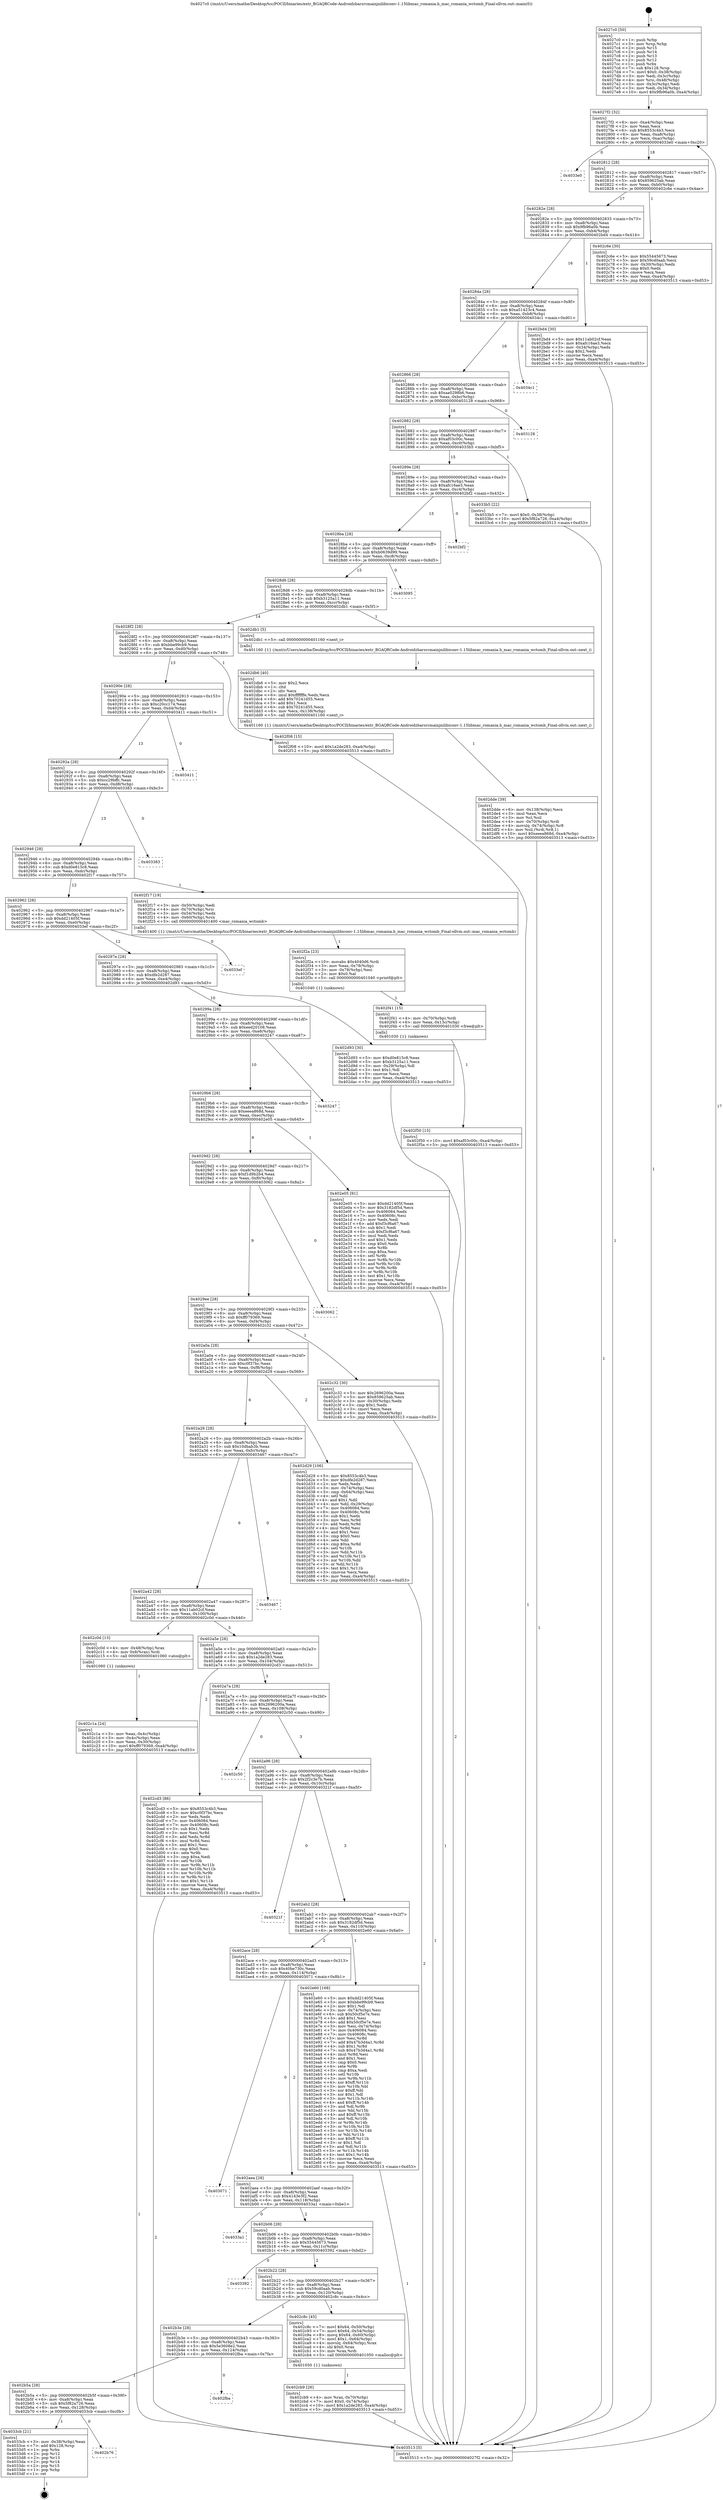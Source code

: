 digraph "0x4027c0" {
  label = "0x4027c0 (/mnt/c/Users/mathe/Desktop/tcc/POCII/binaries/extr_BGAQRCode-Androidzbarsrcmainjnilibiconv-1.15libmac_romania.h_mac_romania_wctomb_Final-ollvm.out::main(0))"
  labelloc = "t"
  node[shape=record]

  Entry [label="",width=0.3,height=0.3,shape=circle,fillcolor=black,style=filled]
  "0x4027f2" [label="{
     0x4027f2 [32]\l
     | [instrs]\l
     &nbsp;&nbsp;0x4027f2 \<+6\>: mov -0xa4(%rbp),%eax\l
     &nbsp;&nbsp;0x4027f8 \<+2\>: mov %eax,%ecx\l
     &nbsp;&nbsp;0x4027fa \<+6\>: sub $0x8553c4b3,%ecx\l
     &nbsp;&nbsp;0x402800 \<+6\>: mov %eax,-0xa8(%rbp)\l
     &nbsp;&nbsp;0x402806 \<+6\>: mov %ecx,-0xac(%rbp)\l
     &nbsp;&nbsp;0x40280c \<+6\>: je 00000000004033e0 \<main+0xc20\>\l
  }"]
  "0x4033e0" [label="{
     0x4033e0\l
  }", style=dashed]
  "0x402812" [label="{
     0x402812 [28]\l
     | [instrs]\l
     &nbsp;&nbsp;0x402812 \<+5\>: jmp 0000000000402817 \<main+0x57\>\l
     &nbsp;&nbsp;0x402817 \<+6\>: mov -0xa8(%rbp),%eax\l
     &nbsp;&nbsp;0x40281d \<+5\>: sub $0x859625ab,%eax\l
     &nbsp;&nbsp;0x402822 \<+6\>: mov %eax,-0xb0(%rbp)\l
     &nbsp;&nbsp;0x402828 \<+6\>: je 0000000000402c6e \<main+0x4ae\>\l
  }"]
  Exit [label="",width=0.3,height=0.3,shape=circle,fillcolor=black,style=filled,peripheries=2]
  "0x402c6e" [label="{
     0x402c6e [30]\l
     | [instrs]\l
     &nbsp;&nbsp;0x402c6e \<+5\>: mov $0x55445673,%eax\l
     &nbsp;&nbsp;0x402c73 \<+5\>: mov $0x59cd0aab,%ecx\l
     &nbsp;&nbsp;0x402c78 \<+3\>: mov -0x30(%rbp),%edx\l
     &nbsp;&nbsp;0x402c7b \<+3\>: cmp $0x0,%edx\l
     &nbsp;&nbsp;0x402c7e \<+3\>: cmove %ecx,%eax\l
     &nbsp;&nbsp;0x402c81 \<+6\>: mov %eax,-0xa4(%rbp)\l
     &nbsp;&nbsp;0x402c87 \<+5\>: jmp 0000000000403513 \<main+0xd53\>\l
  }"]
  "0x40282e" [label="{
     0x40282e [28]\l
     | [instrs]\l
     &nbsp;&nbsp;0x40282e \<+5\>: jmp 0000000000402833 \<main+0x73\>\l
     &nbsp;&nbsp;0x402833 \<+6\>: mov -0xa8(%rbp),%eax\l
     &nbsp;&nbsp;0x402839 \<+5\>: sub $0x9fb96a0b,%eax\l
     &nbsp;&nbsp;0x40283e \<+6\>: mov %eax,-0xb4(%rbp)\l
     &nbsp;&nbsp;0x402844 \<+6\>: je 0000000000402bd4 \<main+0x414\>\l
  }"]
  "0x402b76" [label="{
     0x402b76\l
  }", style=dashed]
  "0x402bd4" [label="{
     0x402bd4 [30]\l
     | [instrs]\l
     &nbsp;&nbsp;0x402bd4 \<+5\>: mov $0x11ab02cf,%eax\l
     &nbsp;&nbsp;0x402bd9 \<+5\>: mov $0xafc16ae3,%ecx\l
     &nbsp;&nbsp;0x402bde \<+3\>: mov -0x34(%rbp),%edx\l
     &nbsp;&nbsp;0x402be1 \<+3\>: cmp $0x2,%edx\l
     &nbsp;&nbsp;0x402be4 \<+3\>: cmovne %ecx,%eax\l
     &nbsp;&nbsp;0x402be7 \<+6\>: mov %eax,-0xa4(%rbp)\l
     &nbsp;&nbsp;0x402bed \<+5\>: jmp 0000000000403513 \<main+0xd53\>\l
  }"]
  "0x40284a" [label="{
     0x40284a [28]\l
     | [instrs]\l
     &nbsp;&nbsp;0x40284a \<+5\>: jmp 000000000040284f \<main+0x8f\>\l
     &nbsp;&nbsp;0x40284f \<+6\>: mov -0xa8(%rbp),%eax\l
     &nbsp;&nbsp;0x402855 \<+5\>: sub $0xa51423c4,%eax\l
     &nbsp;&nbsp;0x40285a \<+6\>: mov %eax,-0xb8(%rbp)\l
     &nbsp;&nbsp;0x402860 \<+6\>: je 00000000004034c1 \<main+0xd01\>\l
  }"]
  "0x403513" [label="{
     0x403513 [5]\l
     | [instrs]\l
     &nbsp;&nbsp;0x403513 \<+5\>: jmp 00000000004027f2 \<main+0x32\>\l
  }"]
  "0x4027c0" [label="{
     0x4027c0 [50]\l
     | [instrs]\l
     &nbsp;&nbsp;0x4027c0 \<+1\>: push %rbp\l
     &nbsp;&nbsp;0x4027c1 \<+3\>: mov %rsp,%rbp\l
     &nbsp;&nbsp;0x4027c4 \<+2\>: push %r15\l
     &nbsp;&nbsp;0x4027c6 \<+2\>: push %r14\l
     &nbsp;&nbsp;0x4027c8 \<+2\>: push %r13\l
     &nbsp;&nbsp;0x4027ca \<+2\>: push %r12\l
     &nbsp;&nbsp;0x4027cc \<+1\>: push %rbx\l
     &nbsp;&nbsp;0x4027cd \<+7\>: sub $0x128,%rsp\l
     &nbsp;&nbsp;0x4027d4 \<+7\>: movl $0x0,-0x38(%rbp)\l
     &nbsp;&nbsp;0x4027db \<+3\>: mov %edi,-0x3c(%rbp)\l
     &nbsp;&nbsp;0x4027de \<+4\>: mov %rsi,-0x48(%rbp)\l
     &nbsp;&nbsp;0x4027e2 \<+3\>: mov -0x3c(%rbp),%edi\l
     &nbsp;&nbsp;0x4027e5 \<+3\>: mov %edi,-0x34(%rbp)\l
     &nbsp;&nbsp;0x4027e8 \<+10\>: movl $0x9fb96a0b,-0xa4(%rbp)\l
  }"]
  "0x4033cb" [label="{
     0x4033cb [21]\l
     | [instrs]\l
     &nbsp;&nbsp;0x4033cb \<+3\>: mov -0x38(%rbp),%eax\l
     &nbsp;&nbsp;0x4033ce \<+7\>: add $0x128,%rsp\l
     &nbsp;&nbsp;0x4033d5 \<+1\>: pop %rbx\l
     &nbsp;&nbsp;0x4033d6 \<+2\>: pop %r12\l
     &nbsp;&nbsp;0x4033d8 \<+2\>: pop %r13\l
     &nbsp;&nbsp;0x4033da \<+2\>: pop %r14\l
     &nbsp;&nbsp;0x4033dc \<+2\>: pop %r15\l
     &nbsp;&nbsp;0x4033de \<+1\>: pop %rbp\l
     &nbsp;&nbsp;0x4033df \<+1\>: ret\l
  }"]
  "0x4034c1" [label="{
     0x4034c1\l
  }", style=dashed]
  "0x402866" [label="{
     0x402866 [28]\l
     | [instrs]\l
     &nbsp;&nbsp;0x402866 \<+5\>: jmp 000000000040286b \<main+0xab\>\l
     &nbsp;&nbsp;0x40286b \<+6\>: mov -0xa8(%rbp),%eax\l
     &nbsp;&nbsp;0x402871 \<+5\>: sub $0xaa0298b6,%eax\l
     &nbsp;&nbsp;0x402876 \<+6\>: mov %eax,-0xbc(%rbp)\l
     &nbsp;&nbsp;0x40287c \<+6\>: je 0000000000403128 \<main+0x968\>\l
  }"]
  "0x402b5a" [label="{
     0x402b5a [28]\l
     | [instrs]\l
     &nbsp;&nbsp;0x402b5a \<+5\>: jmp 0000000000402b5f \<main+0x39f\>\l
     &nbsp;&nbsp;0x402b5f \<+6\>: mov -0xa8(%rbp),%eax\l
     &nbsp;&nbsp;0x402b65 \<+5\>: sub $0x5f82a726,%eax\l
     &nbsp;&nbsp;0x402b6a \<+6\>: mov %eax,-0x128(%rbp)\l
     &nbsp;&nbsp;0x402b70 \<+6\>: je 00000000004033cb \<main+0xc0b\>\l
  }"]
  "0x403128" [label="{
     0x403128\l
  }", style=dashed]
  "0x402882" [label="{
     0x402882 [28]\l
     | [instrs]\l
     &nbsp;&nbsp;0x402882 \<+5\>: jmp 0000000000402887 \<main+0xc7\>\l
     &nbsp;&nbsp;0x402887 \<+6\>: mov -0xa8(%rbp),%eax\l
     &nbsp;&nbsp;0x40288d \<+5\>: sub $0xaf03c00c,%eax\l
     &nbsp;&nbsp;0x402892 \<+6\>: mov %eax,-0xc0(%rbp)\l
     &nbsp;&nbsp;0x402898 \<+6\>: je 00000000004033b5 \<main+0xbf5\>\l
  }"]
  "0x402fba" [label="{
     0x402fba\l
  }", style=dashed]
  "0x4033b5" [label="{
     0x4033b5 [22]\l
     | [instrs]\l
     &nbsp;&nbsp;0x4033b5 \<+7\>: movl $0x0,-0x38(%rbp)\l
     &nbsp;&nbsp;0x4033bc \<+10\>: movl $0x5f82a726,-0xa4(%rbp)\l
     &nbsp;&nbsp;0x4033c6 \<+5\>: jmp 0000000000403513 \<main+0xd53\>\l
  }"]
  "0x40289e" [label="{
     0x40289e [28]\l
     | [instrs]\l
     &nbsp;&nbsp;0x40289e \<+5\>: jmp 00000000004028a3 \<main+0xe3\>\l
     &nbsp;&nbsp;0x4028a3 \<+6\>: mov -0xa8(%rbp),%eax\l
     &nbsp;&nbsp;0x4028a9 \<+5\>: sub $0xafc16ae3,%eax\l
     &nbsp;&nbsp;0x4028ae \<+6\>: mov %eax,-0xc4(%rbp)\l
     &nbsp;&nbsp;0x4028b4 \<+6\>: je 0000000000402bf2 \<main+0x432\>\l
  }"]
  "0x402f50" [label="{
     0x402f50 [15]\l
     | [instrs]\l
     &nbsp;&nbsp;0x402f50 \<+10\>: movl $0xaf03c00c,-0xa4(%rbp)\l
     &nbsp;&nbsp;0x402f5a \<+5\>: jmp 0000000000403513 \<main+0xd53\>\l
  }"]
  "0x402bf2" [label="{
     0x402bf2\l
  }", style=dashed]
  "0x4028ba" [label="{
     0x4028ba [28]\l
     | [instrs]\l
     &nbsp;&nbsp;0x4028ba \<+5\>: jmp 00000000004028bf \<main+0xff\>\l
     &nbsp;&nbsp;0x4028bf \<+6\>: mov -0xa8(%rbp),%eax\l
     &nbsp;&nbsp;0x4028c5 \<+5\>: sub $0xb0639d99,%eax\l
     &nbsp;&nbsp;0x4028ca \<+6\>: mov %eax,-0xc8(%rbp)\l
     &nbsp;&nbsp;0x4028d0 \<+6\>: je 0000000000403095 \<main+0x8d5\>\l
  }"]
  "0x402f41" [label="{
     0x402f41 [15]\l
     | [instrs]\l
     &nbsp;&nbsp;0x402f41 \<+4\>: mov -0x70(%rbp),%rdi\l
     &nbsp;&nbsp;0x402f45 \<+6\>: mov %eax,-0x13c(%rbp)\l
     &nbsp;&nbsp;0x402f4b \<+5\>: call 0000000000401030 \<free@plt\>\l
     | [calls]\l
     &nbsp;&nbsp;0x401030 \{1\} (unknown)\l
  }"]
  "0x403095" [label="{
     0x403095\l
  }", style=dashed]
  "0x4028d6" [label="{
     0x4028d6 [28]\l
     | [instrs]\l
     &nbsp;&nbsp;0x4028d6 \<+5\>: jmp 00000000004028db \<main+0x11b\>\l
     &nbsp;&nbsp;0x4028db \<+6\>: mov -0xa8(%rbp),%eax\l
     &nbsp;&nbsp;0x4028e1 \<+5\>: sub $0xb3125a11,%eax\l
     &nbsp;&nbsp;0x4028e6 \<+6\>: mov %eax,-0xcc(%rbp)\l
     &nbsp;&nbsp;0x4028ec \<+6\>: je 0000000000402db1 \<main+0x5f1\>\l
  }"]
  "0x402f2a" [label="{
     0x402f2a [23]\l
     | [instrs]\l
     &nbsp;&nbsp;0x402f2a \<+10\>: movabs $0x4040d6,%rdi\l
     &nbsp;&nbsp;0x402f34 \<+3\>: mov %eax,-0x78(%rbp)\l
     &nbsp;&nbsp;0x402f37 \<+3\>: mov -0x78(%rbp),%esi\l
     &nbsp;&nbsp;0x402f3a \<+2\>: mov $0x0,%al\l
     &nbsp;&nbsp;0x402f3c \<+5\>: call 0000000000401040 \<printf@plt\>\l
     | [calls]\l
     &nbsp;&nbsp;0x401040 \{1\} (unknown)\l
  }"]
  "0x402db1" [label="{
     0x402db1 [5]\l
     | [instrs]\l
     &nbsp;&nbsp;0x402db1 \<+5\>: call 0000000000401160 \<next_i\>\l
     | [calls]\l
     &nbsp;&nbsp;0x401160 \{1\} (/mnt/c/Users/mathe/Desktop/tcc/POCII/binaries/extr_BGAQRCode-Androidzbarsrcmainjnilibiconv-1.15libmac_romania.h_mac_romania_wctomb_Final-ollvm.out::next_i)\l
  }"]
  "0x4028f2" [label="{
     0x4028f2 [28]\l
     | [instrs]\l
     &nbsp;&nbsp;0x4028f2 \<+5\>: jmp 00000000004028f7 \<main+0x137\>\l
     &nbsp;&nbsp;0x4028f7 \<+6\>: mov -0xa8(%rbp),%eax\l
     &nbsp;&nbsp;0x4028fd \<+5\>: sub $0xbbe99cb9,%eax\l
     &nbsp;&nbsp;0x402902 \<+6\>: mov %eax,-0xd0(%rbp)\l
     &nbsp;&nbsp;0x402908 \<+6\>: je 0000000000402f08 \<main+0x748\>\l
  }"]
  "0x402dde" [label="{
     0x402dde [39]\l
     | [instrs]\l
     &nbsp;&nbsp;0x402dde \<+6\>: mov -0x138(%rbp),%ecx\l
     &nbsp;&nbsp;0x402de4 \<+3\>: imul %eax,%ecx\l
     &nbsp;&nbsp;0x402de7 \<+3\>: mov %cl,%sil\l
     &nbsp;&nbsp;0x402dea \<+4\>: mov -0x70(%rbp),%rdi\l
     &nbsp;&nbsp;0x402dee \<+4\>: movslq -0x74(%rbp),%r8\l
     &nbsp;&nbsp;0x402df2 \<+4\>: mov %sil,(%rdi,%r8,1)\l
     &nbsp;&nbsp;0x402df6 \<+10\>: movl $0xeeea868d,-0xa4(%rbp)\l
     &nbsp;&nbsp;0x402e00 \<+5\>: jmp 0000000000403513 \<main+0xd53\>\l
  }"]
  "0x402f08" [label="{
     0x402f08 [15]\l
     | [instrs]\l
     &nbsp;&nbsp;0x402f08 \<+10\>: movl $0x1a2de283,-0xa4(%rbp)\l
     &nbsp;&nbsp;0x402f12 \<+5\>: jmp 0000000000403513 \<main+0xd53\>\l
  }"]
  "0x40290e" [label="{
     0x40290e [28]\l
     | [instrs]\l
     &nbsp;&nbsp;0x40290e \<+5\>: jmp 0000000000402913 \<main+0x153\>\l
     &nbsp;&nbsp;0x402913 \<+6\>: mov -0xa8(%rbp),%eax\l
     &nbsp;&nbsp;0x402919 \<+5\>: sub $0xc20cc174,%eax\l
     &nbsp;&nbsp;0x40291e \<+6\>: mov %eax,-0xd4(%rbp)\l
     &nbsp;&nbsp;0x402924 \<+6\>: je 0000000000403411 \<main+0xc51\>\l
  }"]
  "0x402db6" [label="{
     0x402db6 [40]\l
     | [instrs]\l
     &nbsp;&nbsp;0x402db6 \<+5\>: mov $0x2,%ecx\l
     &nbsp;&nbsp;0x402dbb \<+1\>: cltd\l
     &nbsp;&nbsp;0x402dbc \<+2\>: idiv %ecx\l
     &nbsp;&nbsp;0x402dbe \<+6\>: imul $0xfffffffe,%edx,%ecx\l
     &nbsp;&nbsp;0x402dc4 \<+6\>: add $0x70241d55,%ecx\l
     &nbsp;&nbsp;0x402dca \<+3\>: add $0x1,%ecx\l
     &nbsp;&nbsp;0x402dcd \<+6\>: sub $0x70241d55,%ecx\l
     &nbsp;&nbsp;0x402dd3 \<+6\>: mov %ecx,-0x138(%rbp)\l
     &nbsp;&nbsp;0x402dd9 \<+5\>: call 0000000000401160 \<next_i\>\l
     | [calls]\l
     &nbsp;&nbsp;0x401160 \{1\} (/mnt/c/Users/mathe/Desktop/tcc/POCII/binaries/extr_BGAQRCode-Androidzbarsrcmainjnilibiconv-1.15libmac_romania.h_mac_romania_wctomb_Final-ollvm.out::next_i)\l
  }"]
  "0x403411" [label="{
     0x403411\l
  }", style=dashed]
  "0x40292a" [label="{
     0x40292a [28]\l
     | [instrs]\l
     &nbsp;&nbsp;0x40292a \<+5\>: jmp 000000000040292f \<main+0x16f\>\l
     &nbsp;&nbsp;0x40292f \<+6\>: mov -0xa8(%rbp),%eax\l
     &nbsp;&nbsp;0x402935 \<+5\>: sub $0xcc29bffc,%eax\l
     &nbsp;&nbsp;0x40293a \<+6\>: mov %eax,-0xd8(%rbp)\l
     &nbsp;&nbsp;0x402940 \<+6\>: je 0000000000403383 \<main+0xbc3\>\l
  }"]
  "0x402cb9" [label="{
     0x402cb9 [26]\l
     | [instrs]\l
     &nbsp;&nbsp;0x402cb9 \<+4\>: mov %rax,-0x70(%rbp)\l
     &nbsp;&nbsp;0x402cbd \<+7\>: movl $0x0,-0x74(%rbp)\l
     &nbsp;&nbsp;0x402cc4 \<+10\>: movl $0x1a2de283,-0xa4(%rbp)\l
     &nbsp;&nbsp;0x402cce \<+5\>: jmp 0000000000403513 \<main+0xd53\>\l
  }"]
  "0x403383" [label="{
     0x403383\l
  }", style=dashed]
  "0x402946" [label="{
     0x402946 [28]\l
     | [instrs]\l
     &nbsp;&nbsp;0x402946 \<+5\>: jmp 000000000040294b \<main+0x18b\>\l
     &nbsp;&nbsp;0x40294b \<+6\>: mov -0xa8(%rbp),%eax\l
     &nbsp;&nbsp;0x402951 \<+5\>: sub $0xd0e815c8,%eax\l
     &nbsp;&nbsp;0x402956 \<+6\>: mov %eax,-0xdc(%rbp)\l
     &nbsp;&nbsp;0x40295c \<+6\>: je 0000000000402f17 \<main+0x757\>\l
  }"]
  "0x402b3e" [label="{
     0x402b3e [28]\l
     | [instrs]\l
     &nbsp;&nbsp;0x402b3e \<+5\>: jmp 0000000000402b43 \<main+0x383\>\l
     &nbsp;&nbsp;0x402b43 \<+6\>: mov -0xa8(%rbp),%eax\l
     &nbsp;&nbsp;0x402b49 \<+5\>: sub $0x5e3608e2,%eax\l
     &nbsp;&nbsp;0x402b4e \<+6\>: mov %eax,-0x124(%rbp)\l
     &nbsp;&nbsp;0x402b54 \<+6\>: je 0000000000402fba \<main+0x7fa\>\l
  }"]
  "0x402f17" [label="{
     0x402f17 [19]\l
     | [instrs]\l
     &nbsp;&nbsp;0x402f17 \<+3\>: mov -0x50(%rbp),%edi\l
     &nbsp;&nbsp;0x402f1a \<+4\>: mov -0x70(%rbp),%rsi\l
     &nbsp;&nbsp;0x402f1e \<+3\>: mov -0x54(%rbp),%edx\l
     &nbsp;&nbsp;0x402f21 \<+4\>: mov -0x60(%rbp),%rcx\l
     &nbsp;&nbsp;0x402f25 \<+5\>: call 0000000000401400 \<mac_romania_wctomb\>\l
     | [calls]\l
     &nbsp;&nbsp;0x401400 \{1\} (/mnt/c/Users/mathe/Desktop/tcc/POCII/binaries/extr_BGAQRCode-Androidzbarsrcmainjnilibiconv-1.15libmac_romania.h_mac_romania_wctomb_Final-ollvm.out::mac_romania_wctomb)\l
  }"]
  "0x402962" [label="{
     0x402962 [28]\l
     | [instrs]\l
     &nbsp;&nbsp;0x402962 \<+5\>: jmp 0000000000402967 \<main+0x1a7\>\l
     &nbsp;&nbsp;0x402967 \<+6\>: mov -0xa8(%rbp),%eax\l
     &nbsp;&nbsp;0x40296d \<+5\>: sub $0xdd21405f,%eax\l
     &nbsp;&nbsp;0x402972 \<+6\>: mov %eax,-0xe0(%rbp)\l
     &nbsp;&nbsp;0x402978 \<+6\>: je 00000000004033ef \<main+0xc2f\>\l
  }"]
  "0x402c8c" [label="{
     0x402c8c [45]\l
     | [instrs]\l
     &nbsp;&nbsp;0x402c8c \<+7\>: movl $0x64,-0x50(%rbp)\l
     &nbsp;&nbsp;0x402c93 \<+7\>: movl $0x64,-0x54(%rbp)\l
     &nbsp;&nbsp;0x402c9a \<+8\>: movq $0x64,-0x60(%rbp)\l
     &nbsp;&nbsp;0x402ca2 \<+7\>: movl $0x1,-0x64(%rbp)\l
     &nbsp;&nbsp;0x402ca9 \<+4\>: movslq -0x64(%rbp),%rax\l
     &nbsp;&nbsp;0x402cad \<+4\>: shl $0x0,%rax\l
     &nbsp;&nbsp;0x402cb1 \<+3\>: mov %rax,%rdi\l
     &nbsp;&nbsp;0x402cb4 \<+5\>: call 0000000000401050 \<malloc@plt\>\l
     | [calls]\l
     &nbsp;&nbsp;0x401050 \{1\} (unknown)\l
  }"]
  "0x4033ef" [label="{
     0x4033ef\l
  }", style=dashed]
  "0x40297e" [label="{
     0x40297e [28]\l
     | [instrs]\l
     &nbsp;&nbsp;0x40297e \<+5\>: jmp 0000000000402983 \<main+0x1c3\>\l
     &nbsp;&nbsp;0x402983 \<+6\>: mov -0xa8(%rbp),%eax\l
     &nbsp;&nbsp;0x402989 \<+5\>: sub $0xdfe2d287,%eax\l
     &nbsp;&nbsp;0x40298e \<+6\>: mov %eax,-0xe4(%rbp)\l
     &nbsp;&nbsp;0x402994 \<+6\>: je 0000000000402d93 \<main+0x5d3\>\l
  }"]
  "0x402b22" [label="{
     0x402b22 [28]\l
     | [instrs]\l
     &nbsp;&nbsp;0x402b22 \<+5\>: jmp 0000000000402b27 \<main+0x367\>\l
     &nbsp;&nbsp;0x402b27 \<+6\>: mov -0xa8(%rbp),%eax\l
     &nbsp;&nbsp;0x402b2d \<+5\>: sub $0x59cd0aab,%eax\l
     &nbsp;&nbsp;0x402b32 \<+6\>: mov %eax,-0x120(%rbp)\l
     &nbsp;&nbsp;0x402b38 \<+6\>: je 0000000000402c8c \<main+0x4cc\>\l
  }"]
  "0x402d93" [label="{
     0x402d93 [30]\l
     | [instrs]\l
     &nbsp;&nbsp;0x402d93 \<+5\>: mov $0xd0e815c8,%eax\l
     &nbsp;&nbsp;0x402d98 \<+5\>: mov $0xb3125a11,%ecx\l
     &nbsp;&nbsp;0x402d9d \<+3\>: mov -0x29(%rbp),%dl\l
     &nbsp;&nbsp;0x402da0 \<+3\>: test $0x1,%dl\l
     &nbsp;&nbsp;0x402da3 \<+3\>: cmovne %ecx,%eax\l
     &nbsp;&nbsp;0x402da6 \<+6\>: mov %eax,-0xa4(%rbp)\l
     &nbsp;&nbsp;0x402dac \<+5\>: jmp 0000000000403513 \<main+0xd53\>\l
  }"]
  "0x40299a" [label="{
     0x40299a [28]\l
     | [instrs]\l
     &nbsp;&nbsp;0x40299a \<+5\>: jmp 000000000040299f \<main+0x1df\>\l
     &nbsp;&nbsp;0x40299f \<+6\>: mov -0xa8(%rbp),%eax\l
     &nbsp;&nbsp;0x4029a5 \<+5\>: sub $0xeed20108,%eax\l
     &nbsp;&nbsp;0x4029aa \<+6\>: mov %eax,-0xe8(%rbp)\l
     &nbsp;&nbsp;0x4029b0 \<+6\>: je 0000000000403247 \<main+0xa87\>\l
  }"]
  "0x403392" [label="{
     0x403392\l
  }", style=dashed]
  "0x403247" [label="{
     0x403247\l
  }", style=dashed]
  "0x4029b6" [label="{
     0x4029b6 [28]\l
     | [instrs]\l
     &nbsp;&nbsp;0x4029b6 \<+5\>: jmp 00000000004029bb \<main+0x1fb\>\l
     &nbsp;&nbsp;0x4029bb \<+6\>: mov -0xa8(%rbp),%eax\l
     &nbsp;&nbsp;0x4029c1 \<+5\>: sub $0xeeea868d,%eax\l
     &nbsp;&nbsp;0x4029c6 \<+6\>: mov %eax,-0xec(%rbp)\l
     &nbsp;&nbsp;0x4029cc \<+6\>: je 0000000000402e05 \<main+0x645\>\l
  }"]
  "0x402b06" [label="{
     0x402b06 [28]\l
     | [instrs]\l
     &nbsp;&nbsp;0x402b06 \<+5\>: jmp 0000000000402b0b \<main+0x34b\>\l
     &nbsp;&nbsp;0x402b0b \<+6\>: mov -0xa8(%rbp),%eax\l
     &nbsp;&nbsp;0x402b11 \<+5\>: sub $0x55445673,%eax\l
     &nbsp;&nbsp;0x402b16 \<+6\>: mov %eax,-0x11c(%rbp)\l
     &nbsp;&nbsp;0x402b1c \<+6\>: je 0000000000403392 \<main+0xbd2\>\l
  }"]
  "0x402e05" [label="{
     0x402e05 [91]\l
     | [instrs]\l
     &nbsp;&nbsp;0x402e05 \<+5\>: mov $0xdd21405f,%eax\l
     &nbsp;&nbsp;0x402e0a \<+5\>: mov $0x3182df5d,%ecx\l
     &nbsp;&nbsp;0x402e0f \<+7\>: mov 0x406084,%edx\l
     &nbsp;&nbsp;0x402e16 \<+7\>: mov 0x40608c,%esi\l
     &nbsp;&nbsp;0x402e1d \<+2\>: mov %edx,%edi\l
     &nbsp;&nbsp;0x402e1f \<+6\>: add $0xf3cf6a67,%edi\l
     &nbsp;&nbsp;0x402e25 \<+3\>: sub $0x1,%edi\l
     &nbsp;&nbsp;0x402e28 \<+6\>: sub $0xf3cf6a67,%edi\l
     &nbsp;&nbsp;0x402e2e \<+3\>: imul %edi,%edx\l
     &nbsp;&nbsp;0x402e31 \<+3\>: and $0x1,%edx\l
     &nbsp;&nbsp;0x402e34 \<+3\>: cmp $0x0,%edx\l
     &nbsp;&nbsp;0x402e37 \<+4\>: sete %r8b\l
     &nbsp;&nbsp;0x402e3b \<+3\>: cmp $0xa,%esi\l
     &nbsp;&nbsp;0x402e3e \<+4\>: setl %r9b\l
     &nbsp;&nbsp;0x402e42 \<+3\>: mov %r8b,%r10b\l
     &nbsp;&nbsp;0x402e45 \<+3\>: and %r9b,%r10b\l
     &nbsp;&nbsp;0x402e48 \<+3\>: xor %r9b,%r8b\l
     &nbsp;&nbsp;0x402e4b \<+3\>: or %r8b,%r10b\l
     &nbsp;&nbsp;0x402e4e \<+4\>: test $0x1,%r10b\l
     &nbsp;&nbsp;0x402e52 \<+3\>: cmovne %ecx,%eax\l
     &nbsp;&nbsp;0x402e55 \<+6\>: mov %eax,-0xa4(%rbp)\l
     &nbsp;&nbsp;0x402e5b \<+5\>: jmp 0000000000403513 \<main+0xd53\>\l
  }"]
  "0x4029d2" [label="{
     0x4029d2 [28]\l
     | [instrs]\l
     &nbsp;&nbsp;0x4029d2 \<+5\>: jmp 00000000004029d7 \<main+0x217\>\l
     &nbsp;&nbsp;0x4029d7 \<+6\>: mov -0xa8(%rbp),%eax\l
     &nbsp;&nbsp;0x4029dd \<+5\>: sub $0xf1d9b2b4,%eax\l
     &nbsp;&nbsp;0x4029e2 \<+6\>: mov %eax,-0xf0(%rbp)\l
     &nbsp;&nbsp;0x4029e8 \<+6\>: je 0000000000403062 \<main+0x8a2\>\l
  }"]
  "0x4033a1" [label="{
     0x4033a1\l
  }", style=dashed]
  "0x403062" [label="{
     0x403062\l
  }", style=dashed]
  "0x4029ee" [label="{
     0x4029ee [28]\l
     | [instrs]\l
     &nbsp;&nbsp;0x4029ee \<+5\>: jmp 00000000004029f3 \<main+0x233\>\l
     &nbsp;&nbsp;0x4029f3 \<+6\>: mov -0xa8(%rbp),%eax\l
     &nbsp;&nbsp;0x4029f9 \<+5\>: sub $0xff079369,%eax\l
     &nbsp;&nbsp;0x4029fe \<+6\>: mov %eax,-0xf4(%rbp)\l
     &nbsp;&nbsp;0x402a04 \<+6\>: je 0000000000402c32 \<main+0x472\>\l
  }"]
  "0x402aea" [label="{
     0x402aea [28]\l
     | [instrs]\l
     &nbsp;&nbsp;0x402aea \<+5\>: jmp 0000000000402aef \<main+0x32f\>\l
     &nbsp;&nbsp;0x402aef \<+6\>: mov -0xa8(%rbp),%eax\l
     &nbsp;&nbsp;0x402af5 \<+5\>: sub $0x4143e3f2,%eax\l
     &nbsp;&nbsp;0x402afa \<+6\>: mov %eax,-0x118(%rbp)\l
     &nbsp;&nbsp;0x402b00 \<+6\>: je 00000000004033a1 \<main+0xbe1\>\l
  }"]
  "0x402c32" [label="{
     0x402c32 [30]\l
     | [instrs]\l
     &nbsp;&nbsp;0x402c32 \<+5\>: mov $0x2696200a,%eax\l
     &nbsp;&nbsp;0x402c37 \<+5\>: mov $0x859625ab,%ecx\l
     &nbsp;&nbsp;0x402c3c \<+3\>: mov -0x30(%rbp),%edx\l
     &nbsp;&nbsp;0x402c3f \<+3\>: cmp $0x1,%edx\l
     &nbsp;&nbsp;0x402c42 \<+3\>: cmovl %ecx,%eax\l
     &nbsp;&nbsp;0x402c45 \<+6\>: mov %eax,-0xa4(%rbp)\l
     &nbsp;&nbsp;0x402c4b \<+5\>: jmp 0000000000403513 \<main+0xd53\>\l
  }"]
  "0x402a0a" [label="{
     0x402a0a [28]\l
     | [instrs]\l
     &nbsp;&nbsp;0x402a0a \<+5\>: jmp 0000000000402a0f \<main+0x24f\>\l
     &nbsp;&nbsp;0x402a0f \<+6\>: mov -0xa8(%rbp),%eax\l
     &nbsp;&nbsp;0x402a15 \<+5\>: sub $0xc0f37bc,%eax\l
     &nbsp;&nbsp;0x402a1a \<+6\>: mov %eax,-0xf8(%rbp)\l
     &nbsp;&nbsp;0x402a20 \<+6\>: je 0000000000402d29 \<main+0x569\>\l
  }"]
  "0x403071" [label="{
     0x403071\l
  }", style=dashed]
  "0x402d29" [label="{
     0x402d29 [106]\l
     | [instrs]\l
     &nbsp;&nbsp;0x402d29 \<+5\>: mov $0x8553c4b3,%eax\l
     &nbsp;&nbsp;0x402d2e \<+5\>: mov $0xdfe2d287,%ecx\l
     &nbsp;&nbsp;0x402d33 \<+2\>: xor %edx,%edx\l
     &nbsp;&nbsp;0x402d35 \<+3\>: mov -0x74(%rbp),%esi\l
     &nbsp;&nbsp;0x402d38 \<+3\>: cmp -0x64(%rbp),%esi\l
     &nbsp;&nbsp;0x402d3b \<+4\>: setl %dil\l
     &nbsp;&nbsp;0x402d3f \<+4\>: and $0x1,%dil\l
     &nbsp;&nbsp;0x402d43 \<+4\>: mov %dil,-0x29(%rbp)\l
     &nbsp;&nbsp;0x402d47 \<+7\>: mov 0x406084,%esi\l
     &nbsp;&nbsp;0x402d4e \<+8\>: mov 0x40608c,%r8d\l
     &nbsp;&nbsp;0x402d56 \<+3\>: sub $0x1,%edx\l
     &nbsp;&nbsp;0x402d59 \<+3\>: mov %esi,%r9d\l
     &nbsp;&nbsp;0x402d5c \<+3\>: add %edx,%r9d\l
     &nbsp;&nbsp;0x402d5f \<+4\>: imul %r9d,%esi\l
     &nbsp;&nbsp;0x402d63 \<+3\>: and $0x1,%esi\l
     &nbsp;&nbsp;0x402d66 \<+3\>: cmp $0x0,%esi\l
     &nbsp;&nbsp;0x402d69 \<+4\>: sete %dil\l
     &nbsp;&nbsp;0x402d6d \<+4\>: cmp $0xa,%r8d\l
     &nbsp;&nbsp;0x402d71 \<+4\>: setl %r10b\l
     &nbsp;&nbsp;0x402d75 \<+3\>: mov %dil,%r11b\l
     &nbsp;&nbsp;0x402d78 \<+3\>: and %r10b,%r11b\l
     &nbsp;&nbsp;0x402d7b \<+3\>: xor %r10b,%dil\l
     &nbsp;&nbsp;0x402d7e \<+3\>: or %dil,%r11b\l
     &nbsp;&nbsp;0x402d81 \<+4\>: test $0x1,%r11b\l
     &nbsp;&nbsp;0x402d85 \<+3\>: cmovne %ecx,%eax\l
     &nbsp;&nbsp;0x402d88 \<+6\>: mov %eax,-0xa4(%rbp)\l
     &nbsp;&nbsp;0x402d8e \<+5\>: jmp 0000000000403513 \<main+0xd53\>\l
  }"]
  "0x402a26" [label="{
     0x402a26 [28]\l
     | [instrs]\l
     &nbsp;&nbsp;0x402a26 \<+5\>: jmp 0000000000402a2b \<main+0x26b\>\l
     &nbsp;&nbsp;0x402a2b \<+6\>: mov -0xa8(%rbp),%eax\l
     &nbsp;&nbsp;0x402a31 \<+5\>: sub $0x10dbab3b,%eax\l
     &nbsp;&nbsp;0x402a36 \<+6\>: mov %eax,-0xfc(%rbp)\l
     &nbsp;&nbsp;0x402a3c \<+6\>: je 0000000000403467 \<main+0xca7\>\l
  }"]
  "0x402ace" [label="{
     0x402ace [28]\l
     | [instrs]\l
     &nbsp;&nbsp;0x402ace \<+5\>: jmp 0000000000402ad3 \<main+0x313\>\l
     &nbsp;&nbsp;0x402ad3 \<+6\>: mov -0xa8(%rbp),%eax\l
     &nbsp;&nbsp;0x402ad9 \<+5\>: sub $0x40be730c,%eax\l
     &nbsp;&nbsp;0x402ade \<+6\>: mov %eax,-0x114(%rbp)\l
     &nbsp;&nbsp;0x402ae4 \<+6\>: je 0000000000403071 \<main+0x8b1\>\l
  }"]
  "0x403467" [label="{
     0x403467\l
  }", style=dashed]
  "0x402a42" [label="{
     0x402a42 [28]\l
     | [instrs]\l
     &nbsp;&nbsp;0x402a42 \<+5\>: jmp 0000000000402a47 \<main+0x287\>\l
     &nbsp;&nbsp;0x402a47 \<+6\>: mov -0xa8(%rbp),%eax\l
     &nbsp;&nbsp;0x402a4d \<+5\>: sub $0x11ab02cf,%eax\l
     &nbsp;&nbsp;0x402a52 \<+6\>: mov %eax,-0x100(%rbp)\l
     &nbsp;&nbsp;0x402a58 \<+6\>: je 0000000000402c0d \<main+0x44d\>\l
  }"]
  "0x402e60" [label="{
     0x402e60 [168]\l
     | [instrs]\l
     &nbsp;&nbsp;0x402e60 \<+5\>: mov $0xdd21405f,%eax\l
     &nbsp;&nbsp;0x402e65 \<+5\>: mov $0xbbe99cb9,%ecx\l
     &nbsp;&nbsp;0x402e6a \<+2\>: mov $0x1,%dl\l
     &nbsp;&nbsp;0x402e6c \<+3\>: mov -0x74(%rbp),%esi\l
     &nbsp;&nbsp;0x402e6f \<+6\>: sub $0x50cf5e7e,%esi\l
     &nbsp;&nbsp;0x402e75 \<+3\>: add $0x1,%esi\l
     &nbsp;&nbsp;0x402e78 \<+6\>: add $0x50cf5e7e,%esi\l
     &nbsp;&nbsp;0x402e7e \<+3\>: mov %esi,-0x74(%rbp)\l
     &nbsp;&nbsp;0x402e81 \<+7\>: mov 0x406084,%esi\l
     &nbsp;&nbsp;0x402e88 \<+7\>: mov 0x40608c,%edi\l
     &nbsp;&nbsp;0x402e8f \<+3\>: mov %esi,%r8d\l
     &nbsp;&nbsp;0x402e92 \<+7\>: add $0x47b3d4a1,%r8d\l
     &nbsp;&nbsp;0x402e99 \<+4\>: sub $0x1,%r8d\l
     &nbsp;&nbsp;0x402e9d \<+7\>: sub $0x47b3d4a1,%r8d\l
     &nbsp;&nbsp;0x402ea4 \<+4\>: imul %r8d,%esi\l
     &nbsp;&nbsp;0x402ea8 \<+3\>: and $0x1,%esi\l
     &nbsp;&nbsp;0x402eab \<+3\>: cmp $0x0,%esi\l
     &nbsp;&nbsp;0x402eae \<+4\>: sete %r9b\l
     &nbsp;&nbsp;0x402eb2 \<+3\>: cmp $0xa,%edi\l
     &nbsp;&nbsp;0x402eb5 \<+4\>: setl %r10b\l
     &nbsp;&nbsp;0x402eb9 \<+3\>: mov %r9b,%r11b\l
     &nbsp;&nbsp;0x402ebc \<+4\>: xor $0xff,%r11b\l
     &nbsp;&nbsp;0x402ec0 \<+3\>: mov %r10b,%bl\l
     &nbsp;&nbsp;0x402ec3 \<+3\>: xor $0xff,%bl\l
     &nbsp;&nbsp;0x402ec6 \<+3\>: xor $0x1,%dl\l
     &nbsp;&nbsp;0x402ec9 \<+3\>: mov %r11b,%r14b\l
     &nbsp;&nbsp;0x402ecc \<+4\>: and $0xff,%r14b\l
     &nbsp;&nbsp;0x402ed0 \<+3\>: and %dl,%r9b\l
     &nbsp;&nbsp;0x402ed3 \<+3\>: mov %bl,%r15b\l
     &nbsp;&nbsp;0x402ed6 \<+4\>: and $0xff,%r15b\l
     &nbsp;&nbsp;0x402eda \<+3\>: and %dl,%r10b\l
     &nbsp;&nbsp;0x402edd \<+3\>: or %r9b,%r14b\l
     &nbsp;&nbsp;0x402ee0 \<+3\>: or %r10b,%r15b\l
     &nbsp;&nbsp;0x402ee3 \<+3\>: xor %r15b,%r14b\l
     &nbsp;&nbsp;0x402ee6 \<+3\>: or %bl,%r11b\l
     &nbsp;&nbsp;0x402ee9 \<+4\>: xor $0xff,%r11b\l
     &nbsp;&nbsp;0x402eed \<+3\>: or $0x1,%dl\l
     &nbsp;&nbsp;0x402ef0 \<+3\>: and %dl,%r11b\l
     &nbsp;&nbsp;0x402ef3 \<+3\>: or %r11b,%r14b\l
     &nbsp;&nbsp;0x402ef6 \<+4\>: test $0x1,%r14b\l
     &nbsp;&nbsp;0x402efa \<+3\>: cmovne %ecx,%eax\l
     &nbsp;&nbsp;0x402efd \<+6\>: mov %eax,-0xa4(%rbp)\l
     &nbsp;&nbsp;0x402f03 \<+5\>: jmp 0000000000403513 \<main+0xd53\>\l
  }"]
  "0x402c0d" [label="{
     0x402c0d [13]\l
     | [instrs]\l
     &nbsp;&nbsp;0x402c0d \<+4\>: mov -0x48(%rbp),%rax\l
     &nbsp;&nbsp;0x402c11 \<+4\>: mov 0x8(%rax),%rdi\l
     &nbsp;&nbsp;0x402c15 \<+5\>: call 0000000000401060 \<atoi@plt\>\l
     | [calls]\l
     &nbsp;&nbsp;0x401060 \{1\} (unknown)\l
  }"]
  "0x402a5e" [label="{
     0x402a5e [28]\l
     | [instrs]\l
     &nbsp;&nbsp;0x402a5e \<+5\>: jmp 0000000000402a63 \<main+0x2a3\>\l
     &nbsp;&nbsp;0x402a63 \<+6\>: mov -0xa8(%rbp),%eax\l
     &nbsp;&nbsp;0x402a69 \<+5\>: sub $0x1a2de283,%eax\l
     &nbsp;&nbsp;0x402a6e \<+6\>: mov %eax,-0x104(%rbp)\l
     &nbsp;&nbsp;0x402a74 \<+6\>: je 0000000000402cd3 \<main+0x513\>\l
  }"]
  "0x402c1a" [label="{
     0x402c1a [24]\l
     | [instrs]\l
     &nbsp;&nbsp;0x402c1a \<+3\>: mov %eax,-0x4c(%rbp)\l
     &nbsp;&nbsp;0x402c1d \<+3\>: mov -0x4c(%rbp),%eax\l
     &nbsp;&nbsp;0x402c20 \<+3\>: mov %eax,-0x30(%rbp)\l
     &nbsp;&nbsp;0x402c23 \<+10\>: movl $0xff079369,-0xa4(%rbp)\l
     &nbsp;&nbsp;0x402c2d \<+5\>: jmp 0000000000403513 \<main+0xd53\>\l
  }"]
  "0x402ab2" [label="{
     0x402ab2 [28]\l
     | [instrs]\l
     &nbsp;&nbsp;0x402ab2 \<+5\>: jmp 0000000000402ab7 \<main+0x2f7\>\l
     &nbsp;&nbsp;0x402ab7 \<+6\>: mov -0xa8(%rbp),%eax\l
     &nbsp;&nbsp;0x402abd \<+5\>: sub $0x3182df5d,%eax\l
     &nbsp;&nbsp;0x402ac2 \<+6\>: mov %eax,-0x110(%rbp)\l
     &nbsp;&nbsp;0x402ac8 \<+6\>: je 0000000000402e60 \<main+0x6a0\>\l
  }"]
  "0x402cd3" [label="{
     0x402cd3 [86]\l
     | [instrs]\l
     &nbsp;&nbsp;0x402cd3 \<+5\>: mov $0x8553c4b3,%eax\l
     &nbsp;&nbsp;0x402cd8 \<+5\>: mov $0xc0f37bc,%ecx\l
     &nbsp;&nbsp;0x402cdd \<+2\>: xor %edx,%edx\l
     &nbsp;&nbsp;0x402cdf \<+7\>: mov 0x406084,%esi\l
     &nbsp;&nbsp;0x402ce6 \<+7\>: mov 0x40608c,%edi\l
     &nbsp;&nbsp;0x402ced \<+3\>: sub $0x1,%edx\l
     &nbsp;&nbsp;0x402cf0 \<+3\>: mov %esi,%r8d\l
     &nbsp;&nbsp;0x402cf3 \<+3\>: add %edx,%r8d\l
     &nbsp;&nbsp;0x402cf6 \<+4\>: imul %r8d,%esi\l
     &nbsp;&nbsp;0x402cfa \<+3\>: and $0x1,%esi\l
     &nbsp;&nbsp;0x402cfd \<+3\>: cmp $0x0,%esi\l
     &nbsp;&nbsp;0x402d00 \<+4\>: sete %r9b\l
     &nbsp;&nbsp;0x402d04 \<+3\>: cmp $0xa,%edi\l
     &nbsp;&nbsp;0x402d07 \<+4\>: setl %r10b\l
     &nbsp;&nbsp;0x402d0b \<+3\>: mov %r9b,%r11b\l
     &nbsp;&nbsp;0x402d0e \<+3\>: and %r10b,%r11b\l
     &nbsp;&nbsp;0x402d11 \<+3\>: xor %r10b,%r9b\l
     &nbsp;&nbsp;0x402d14 \<+3\>: or %r9b,%r11b\l
     &nbsp;&nbsp;0x402d17 \<+4\>: test $0x1,%r11b\l
     &nbsp;&nbsp;0x402d1b \<+3\>: cmovne %ecx,%eax\l
     &nbsp;&nbsp;0x402d1e \<+6\>: mov %eax,-0xa4(%rbp)\l
     &nbsp;&nbsp;0x402d24 \<+5\>: jmp 0000000000403513 \<main+0xd53\>\l
  }"]
  "0x402a7a" [label="{
     0x402a7a [28]\l
     | [instrs]\l
     &nbsp;&nbsp;0x402a7a \<+5\>: jmp 0000000000402a7f \<main+0x2bf\>\l
     &nbsp;&nbsp;0x402a7f \<+6\>: mov -0xa8(%rbp),%eax\l
     &nbsp;&nbsp;0x402a85 \<+5\>: sub $0x2696200a,%eax\l
     &nbsp;&nbsp;0x402a8a \<+6\>: mov %eax,-0x108(%rbp)\l
     &nbsp;&nbsp;0x402a90 \<+6\>: je 0000000000402c50 \<main+0x490\>\l
  }"]
  "0x40321f" [label="{
     0x40321f\l
  }", style=dashed]
  "0x402c50" [label="{
     0x402c50\l
  }", style=dashed]
  "0x402a96" [label="{
     0x402a96 [28]\l
     | [instrs]\l
     &nbsp;&nbsp;0x402a96 \<+5\>: jmp 0000000000402a9b \<main+0x2db\>\l
     &nbsp;&nbsp;0x402a9b \<+6\>: mov -0xa8(%rbp),%eax\l
     &nbsp;&nbsp;0x402aa1 \<+5\>: sub $0x2f2c3e7b,%eax\l
     &nbsp;&nbsp;0x402aa6 \<+6\>: mov %eax,-0x10c(%rbp)\l
     &nbsp;&nbsp;0x402aac \<+6\>: je 000000000040321f \<main+0xa5f\>\l
  }"]
  Entry -> "0x4027c0" [label=" 1"]
  "0x4027f2" -> "0x4033e0" [label=" 0"]
  "0x4027f2" -> "0x402812" [label=" 18"]
  "0x4033cb" -> Exit [label=" 1"]
  "0x402812" -> "0x402c6e" [label=" 1"]
  "0x402812" -> "0x40282e" [label=" 17"]
  "0x402b5a" -> "0x402b76" [label=" 0"]
  "0x40282e" -> "0x402bd4" [label=" 1"]
  "0x40282e" -> "0x40284a" [label=" 16"]
  "0x402bd4" -> "0x403513" [label=" 1"]
  "0x4027c0" -> "0x4027f2" [label=" 1"]
  "0x403513" -> "0x4027f2" [label=" 17"]
  "0x402b5a" -> "0x4033cb" [label=" 1"]
  "0x40284a" -> "0x4034c1" [label=" 0"]
  "0x40284a" -> "0x402866" [label=" 16"]
  "0x402b3e" -> "0x402b5a" [label=" 1"]
  "0x402866" -> "0x403128" [label=" 0"]
  "0x402866" -> "0x402882" [label=" 16"]
  "0x402b3e" -> "0x402fba" [label=" 0"]
  "0x402882" -> "0x4033b5" [label=" 1"]
  "0x402882" -> "0x40289e" [label=" 15"]
  "0x4033b5" -> "0x403513" [label=" 1"]
  "0x40289e" -> "0x402bf2" [label=" 0"]
  "0x40289e" -> "0x4028ba" [label=" 15"]
  "0x402f50" -> "0x403513" [label=" 1"]
  "0x4028ba" -> "0x403095" [label=" 0"]
  "0x4028ba" -> "0x4028d6" [label=" 15"]
  "0x402f41" -> "0x402f50" [label=" 1"]
  "0x4028d6" -> "0x402db1" [label=" 1"]
  "0x4028d6" -> "0x4028f2" [label=" 14"]
  "0x402f2a" -> "0x402f41" [label=" 1"]
  "0x4028f2" -> "0x402f08" [label=" 1"]
  "0x4028f2" -> "0x40290e" [label=" 13"]
  "0x402f17" -> "0x402f2a" [label=" 1"]
  "0x40290e" -> "0x403411" [label=" 0"]
  "0x40290e" -> "0x40292a" [label=" 13"]
  "0x402f08" -> "0x403513" [label=" 1"]
  "0x40292a" -> "0x403383" [label=" 0"]
  "0x40292a" -> "0x402946" [label=" 13"]
  "0x402e60" -> "0x403513" [label=" 1"]
  "0x402946" -> "0x402f17" [label=" 1"]
  "0x402946" -> "0x402962" [label=" 12"]
  "0x402e05" -> "0x403513" [label=" 1"]
  "0x402962" -> "0x4033ef" [label=" 0"]
  "0x402962" -> "0x40297e" [label=" 12"]
  "0x402dde" -> "0x403513" [label=" 1"]
  "0x40297e" -> "0x402d93" [label=" 2"]
  "0x40297e" -> "0x40299a" [label=" 10"]
  "0x402db1" -> "0x402db6" [label=" 1"]
  "0x40299a" -> "0x403247" [label=" 0"]
  "0x40299a" -> "0x4029b6" [label=" 10"]
  "0x402d93" -> "0x403513" [label=" 2"]
  "0x4029b6" -> "0x402e05" [label=" 1"]
  "0x4029b6" -> "0x4029d2" [label=" 9"]
  "0x402cd3" -> "0x403513" [label=" 2"]
  "0x4029d2" -> "0x403062" [label=" 0"]
  "0x4029d2" -> "0x4029ee" [label=" 9"]
  "0x402cb9" -> "0x403513" [label=" 1"]
  "0x4029ee" -> "0x402c32" [label=" 1"]
  "0x4029ee" -> "0x402a0a" [label=" 8"]
  "0x402b22" -> "0x402b3e" [label=" 1"]
  "0x402a0a" -> "0x402d29" [label=" 2"]
  "0x402a0a" -> "0x402a26" [label=" 6"]
  "0x402b22" -> "0x402c8c" [label=" 1"]
  "0x402a26" -> "0x403467" [label=" 0"]
  "0x402a26" -> "0x402a42" [label=" 6"]
  "0x402b06" -> "0x402b22" [label=" 2"]
  "0x402a42" -> "0x402c0d" [label=" 1"]
  "0x402a42" -> "0x402a5e" [label=" 5"]
  "0x402c0d" -> "0x402c1a" [label=" 1"]
  "0x402c1a" -> "0x403513" [label=" 1"]
  "0x402c32" -> "0x403513" [label=" 1"]
  "0x402c6e" -> "0x403513" [label=" 1"]
  "0x402b06" -> "0x403392" [label=" 0"]
  "0x402a5e" -> "0x402cd3" [label=" 2"]
  "0x402a5e" -> "0x402a7a" [label=" 3"]
  "0x402aea" -> "0x402b06" [label=" 2"]
  "0x402a7a" -> "0x402c50" [label=" 0"]
  "0x402a7a" -> "0x402a96" [label=" 3"]
  "0x402aea" -> "0x4033a1" [label=" 0"]
  "0x402a96" -> "0x40321f" [label=" 0"]
  "0x402a96" -> "0x402ab2" [label=" 3"]
  "0x402d29" -> "0x403513" [label=" 2"]
  "0x402ab2" -> "0x402e60" [label=" 1"]
  "0x402ab2" -> "0x402ace" [label=" 2"]
  "0x402db6" -> "0x402dde" [label=" 1"]
  "0x402ace" -> "0x403071" [label=" 0"]
  "0x402ace" -> "0x402aea" [label=" 2"]
  "0x402c8c" -> "0x402cb9" [label=" 1"]
}

